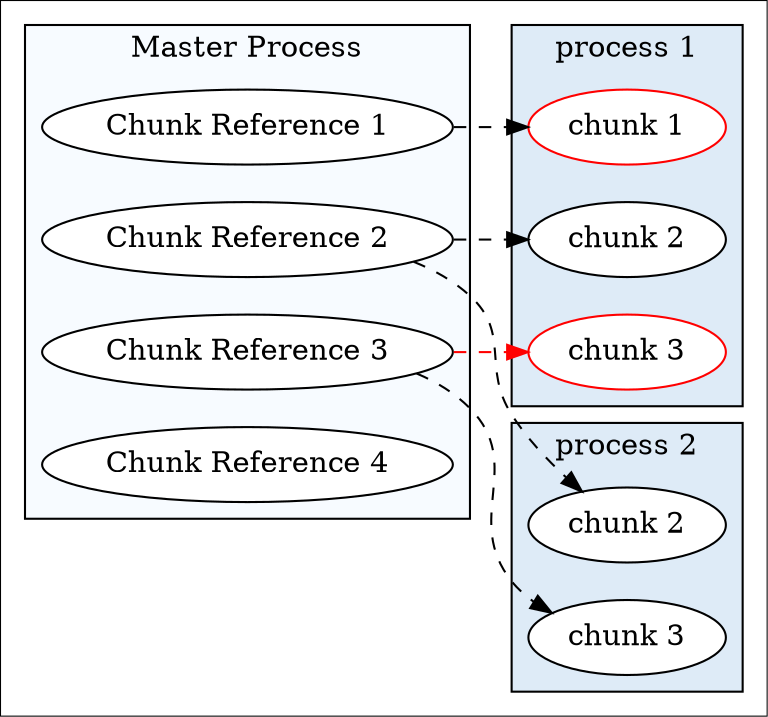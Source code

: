 digraph distobjref {
	colorscheme="Blues9"
	rankdir="LR";
	node [style="filled", fillcolor=white];
	style="filled";

	subgraph cluster_distobjref {
		label="Master Process";
		fillcolor=1;
		cr1[label="Chunk Reference 1"];
		cr2[label="Chunk Reference 2"];
		cr3[label="Chunk Reference 3"];
		cr4[label="Chunk Reference 4"];
	}

	subgraph cluster_process1 {
		label="process 1";
		fillcolor=2;
		c1[label="chunk 1",color="red"];
		c21[label="chunk 2"];
		c31[label="chunk 3",color="red"];

	}
	subgraph cluster_process2 {
		label="process 2";
		fillcolor=2;
		c22[label="chunk 2"];
		c32[label="chunk 3"]
	}
	
	edge [style="dashed"]
	cr1 -> c1;
	cr2 -> {c21 c22};
	cr3 -> c32;
	cr3 -> c31[color="red"];
}